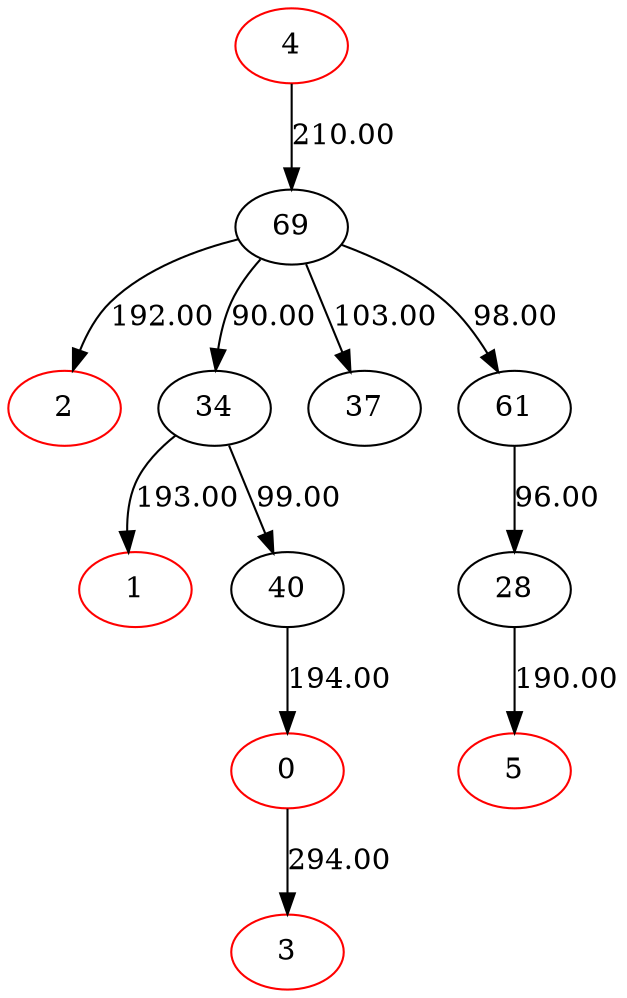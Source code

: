 digraph {
0[color=red]
1[color=red]
2[color=red]
34[color=black]
3[color=red]
4[color=red]
5[color=red]
37[color=black]
69[color=black]
40[color=black]
28[color=black]
61[color=black]
28->5[label=190.00]
69->61[label=98.00]
34->1[label=193.00]
0->3[label=294.00]
69->2[label=192.00]
69->34[label=90.00]
40->0[label=194.00]
4->69[label=210.00]
61->28[label=96.00]
69->37[label=103.00]
34->40[label=99.00]
}